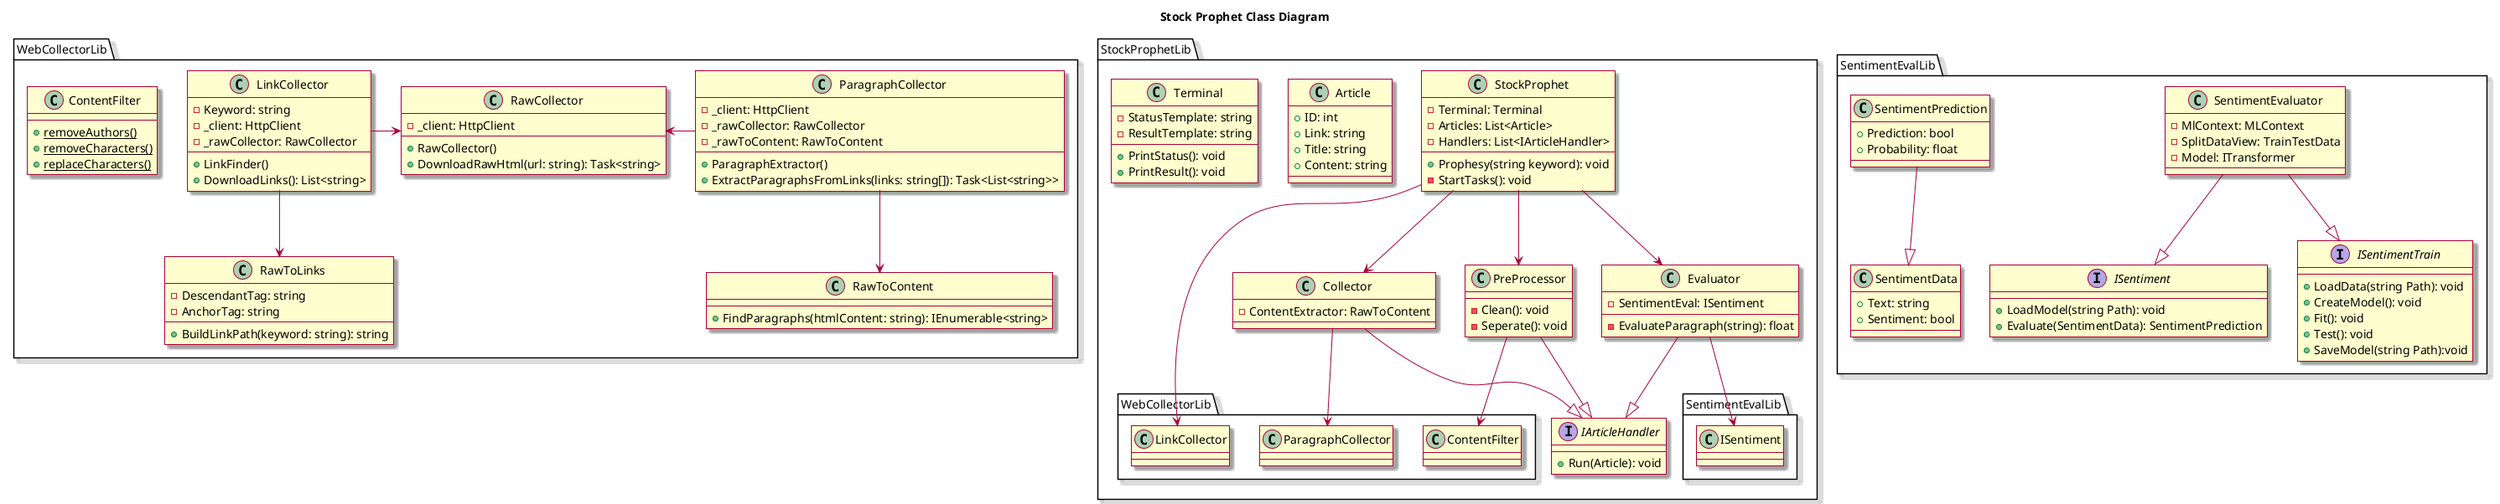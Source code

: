 @startuml Project Model Class Diagram

skin rose

title Stock Prophet Class Diagram


package StockProphetLib {

    class StockProphet {
        -Terminal: Terminal
        -Articles: List<Article>
        -Handlers: List<IArticleHandler>
        +Prophesy(string keyword): void
        -StartTasks(): void
    }
    StockProphet --> WebCollectorLib.LinkCollector
    StockProphet --> Collector
    StockProphet --> PreProcessor
    StockProphet --> Evaluator
    

    interface IArticleHandler {
        +Run(Article): void
    }


    class Collector {
        -ContentExtractor: RawToContent
    }
    Collector --|> IArticleHandler
    Collector --> WebCollectorLib.ParagraphCollector
    

    class PreProcessor {
        -Clean(): void
        -Seperate(): void
    }
    PreProcessor --|> IArticleHandler
    PreProcessor --> WebCollectorLib.ContentFilter


    class Evaluator {
        -SentimentEval: ISentiment
        -EvaluateParagraph(string): float
    }
    Evaluator --|> IArticleHandler
    Evaluator --> SentimentEvalLib.ISentiment


    class Article {
        +ID: int
        +Link: string
        +Title: string
        +Content: string
    }


    class Terminal {
        -StatusTemplate: string
        +PrintStatus(): void
        -ResultTemplate: string
        +PrintResult(): void
    }
}


package WebCollectorLib 
{
    class LinkCollector {
        -Keyword: string
        - _client: HttpClient
        - _rawCollector: RawCollector
        +LinkFinder()
        +DownloadLinks(): List<string>
    }
    LinkCollector -down-> RawToLinks
    LinkCollector -right-> RawCollector

    class ParagraphCollector {
        - _client: HttpClient
        - _rawCollector: RawCollector
        - _rawToContent: RawToContent
        +ParagraphExtractor()
        +ExtractParagraphsFromLinks(links: string[]): Task<List<string>>
    }
    ParagraphCollector -down-> RawToContent
    ParagraphCollector -left-> RawCollector

class RawCollector {
  - _client: HttpClient
  + RawCollector()
  + DownloadRawHtml(url: string): Task<string>
}


    class RawToLinks {
        - DescendantTag: string
        - AnchorTag: string
        + BuildLinkPath(keyword: string): string
    }
   

    class RawToContent {
        + FindParagraphs(htmlContent: string): IEnumerable<string>
    }


    class ContentFilter {
        {static} +removeAuthors()
        {static} +removeCharacters()
        {static} +replaceCharacters()
    }
}


package SentimentEvalLib 
{
    interface ISentiment {
        +LoadModel(string Path): void
        +Evaluate(SentimentData): SentimentPrediction
    }

    interface ISentimentTrain {
        +LoadData(string Path): void
        +CreateModel(): void
        +Fit(): void
        +Test(): void
        +SaveModel(string Path):void
    }
    
    class SentimentEvaluator {
        -MlContext: MLContext
        -SplitDataView: TrainTestData
        -Model: ITransformer
    }
    SentimentEvaluator --|> ISentiment
    SentimentEvaluator --|> ISentimentTrain

    class SentimentData {
        +Text: string
        +Sentiment: bool
    }

    class SentimentPrediction {
        +Prediction: bool
        +Probability: float
    }
    SentimentPrediction --|> SentimentData
}


@enduml
